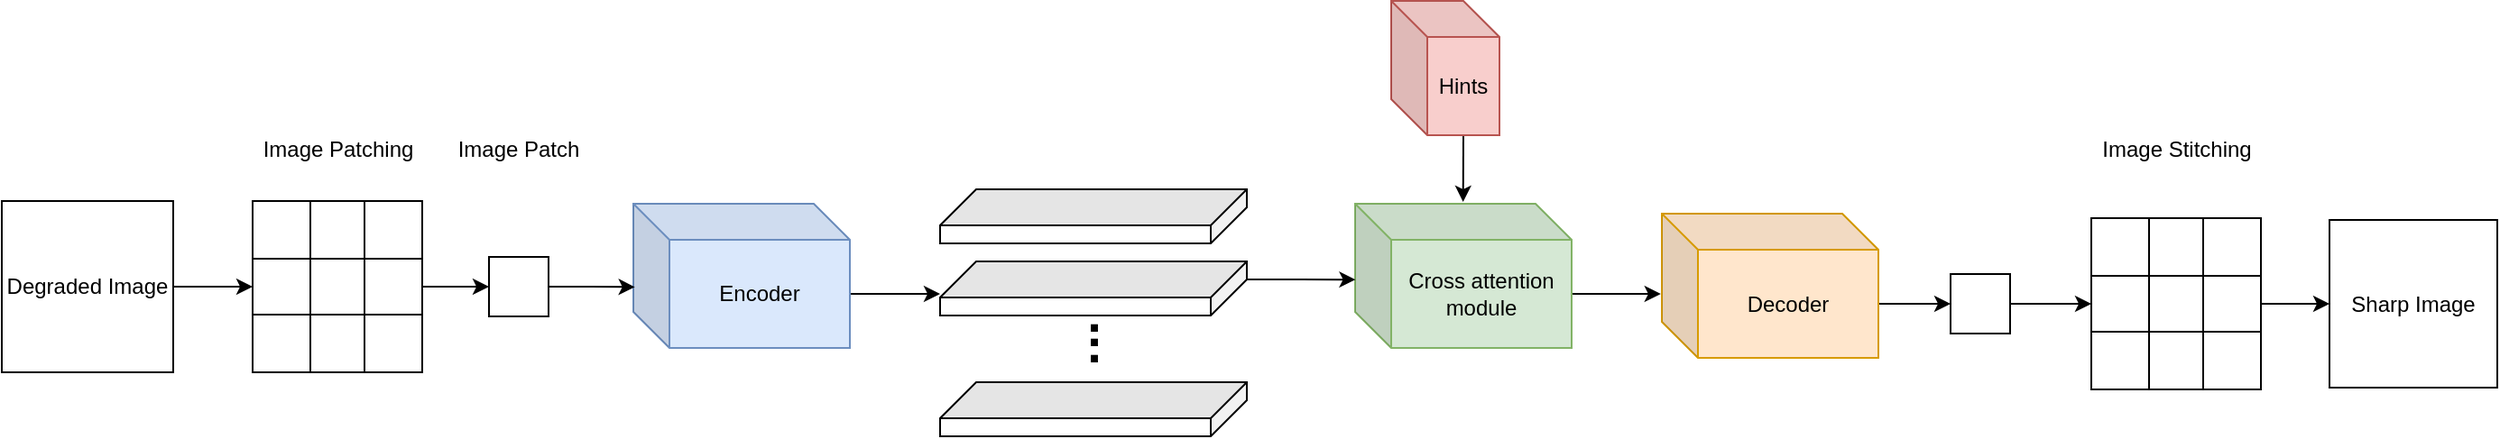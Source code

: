 <mxfile version="28.0.6">
  <diagram name="Page-1" id="1cJhkdwH2HKEm1wBTZuL">
    <mxGraphModel dx="2194" dy="1400" grid="1" gridSize="10" guides="1" tooltips="1" connect="1" arrows="1" fold="1" page="1" pageScale="1" pageWidth="850" pageHeight="1100" math="0" shadow="0">
      <root>
        <mxCell id="0" />
        <mxCell id="1" parent="0" />
        <mxCell id="0LG_3GaAj0TR1XZ5y8be-1" style="edgeStyle=orthogonalEdgeStyle;rounded=0;orthogonalLoop=1;jettySize=auto;html=1;exitX=1;exitY=0.5;exitDx=0;exitDy=0;entryX=0;entryY=0.5;entryDx=0;entryDy=0;" edge="1" parent="1" source="0LG_3GaAj0TR1XZ5y8be-2" target="0LG_3GaAj0TR1XZ5y8be-8">
          <mxGeometry relative="1" as="geometry" />
        </mxCell>
        <mxCell id="0LG_3GaAj0TR1XZ5y8be-2" value="Degraded Image" style="whiteSpace=wrap;html=1;aspect=fixed;" vertex="1" parent="1">
          <mxGeometry x="310" y="509.5" width="95" height="95" as="geometry" />
        </mxCell>
        <mxCell id="0LG_3GaAj0TR1XZ5y8be-3" value="" style="shape=table;startSize=0;container=1;collapsible=0;childLayout=tableLayout;fontSize=16;" vertex="1" parent="1">
          <mxGeometry x="449" y="509.5" width="94" height="95" as="geometry" />
        </mxCell>
        <mxCell id="0LG_3GaAj0TR1XZ5y8be-4" value="" style="shape=tableRow;horizontal=0;startSize=0;swimlaneHead=0;swimlaneBody=0;strokeColor=inherit;top=0;left=0;bottom=0;right=0;collapsible=0;dropTarget=0;fillColor=none;points=[[0,0.5],[1,0.5]];portConstraint=eastwest;fontSize=16;" vertex="1" parent="0LG_3GaAj0TR1XZ5y8be-3">
          <mxGeometry width="94" height="32" as="geometry" />
        </mxCell>
        <mxCell id="0LG_3GaAj0TR1XZ5y8be-5" value="" style="shape=partialRectangle;html=1;whiteSpace=wrap;connectable=0;strokeColor=inherit;overflow=hidden;fillColor=none;top=0;left=0;bottom=0;right=0;pointerEvents=1;fontSize=16;" vertex="1" parent="0LG_3GaAj0TR1XZ5y8be-4">
          <mxGeometry width="32" height="32" as="geometry">
            <mxRectangle width="32" height="32" as="alternateBounds" />
          </mxGeometry>
        </mxCell>
        <mxCell id="0LG_3GaAj0TR1XZ5y8be-6" value="" style="shape=partialRectangle;html=1;whiteSpace=wrap;connectable=0;strokeColor=inherit;overflow=hidden;fillColor=none;top=0;left=0;bottom=0;right=0;pointerEvents=1;fontSize=16;" vertex="1" parent="0LG_3GaAj0TR1XZ5y8be-4">
          <mxGeometry x="32" width="30" height="32" as="geometry">
            <mxRectangle width="30" height="32" as="alternateBounds" />
          </mxGeometry>
        </mxCell>
        <mxCell id="0LG_3GaAj0TR1XZ5y8be-7" value="" style="shape=partialRectangle;html=1;whiteSpace=wrap;connectable=0;strokeColor=inherit;overflow=hidden;fillColor=none;top=0;left=0;bottom=0;right=0;pointerEvents=1;fontSize=16;" vertex="1" parent="0LG_3GaAj0TR1XZ5y8be-4">
          <mxGeometry x="62" width="32" height="32" as="geometry">
            <mxRectangle width="32" height="32" as="alternateBounds" />
          </mxGeometry>
        </mxCell>
        <mxCell id="0LG_3GaAj0TR1XZ5y8be-8" value="" style="shape=tableRow;horizontal=0;startSize=0;swimlaneHead=0;swimlaneBody=0;strokeColor=inherit;top=0;left=0;bottom=0;right=0;collapsible=0;dropTarget=0;fillColor=none;points=[[0,0.5],[1,0.5]];portConstraint=eastwest;fontSize=16;" vertex="1" parent="0LG_3GaAj0TR1XZ5y8be-3">
          <mxGeometry y="32" width="94" height="31" as="geometry" />
        </mxCell>
        <mxCell id="0LG_3GaAj0TR1XZ5y8be-9" value="" style="shape=partialRectangle;html=1;whiteSpace=wrap;connectable=0;strokeColor=inherit;overflow=hidden;fillColor=none;top=0;left=0;bottom=0;right=0;pointerEvents=1;fontSize=16;" vertex="1" parent="0LG_3GaAj0TR1XZ5y8be-8">
          <mxGeometry width="32" height="31" as="geometry">
            <mxRectangle width="32" height="31" as="alternateBounds" />
          </mxGeometry>
        </mxCell>
        <mxCell id="0LG_3GaAj0TR1XZ5y8be-10" value="" style="shape=partialRectangle;html=1;whiteSpace=wrap;connectable=0;strokeColor=inherit;overflow=hidden;fillColor=none;top=0;left=0;bottom=0;right=0;pointerEvents=1;fontSize=16;" vertex="1" parent="0LG_3GaAj0TR1XZ5y8be-8">
          <mxGeometry x="32" width="30" height="31" as="geometry">
            <mxRectangle width="30" height="31" as="alternateBounds" />
          </mxGeometry>
        </mxCell>
        <mxCell id="0LG_3GaAj0TR1XZ5y8be-11" value="" style="shape=partialRectangle;html=1;whiteSpace=wrap;connectable=0;strokeColor=inherit;overflow=hidden;fillColor=none;top=0;left=0;bottom=0;right=0;pointerEvents=1;fontSize=16;" vertex="1" parent="0LG_3GaAj0TR1XZ5y8be-8">
          <mxGeometry x="62" width="32" height="31" as="geometry">
            <mxRectangle width="32" height="31" as="alternateBounds" />
          </mxGeometry>
        </mxCell>
        <mxCell id="0LG_3GaAj0TR1XZ5y8be-12" value="" style="shape=tableRow;horizontal=0;startSize=0;swimlaneHead=0;swimlaneBody=0;strokeColor=inherit;top=0;left=0;bottom=0;right=0;collapsible=0;dropTarget=0;fillColor=none;points=[[0,0.5],[1,0.5]];portConstraint=eastwest;fontSize=16;" vertex="1" parent="0LG_3GaAj0TR1XZ5y8be-3">
          <mxGeometry y="63" width="94" height="32" as="geometry" />
        </mxCell>
        <mxCell id="0LG_3GaAj0TR1XZ5y8be-13" value="" style="shape=partialRectangle;html=1;whiteSpace=wrap;connectable=0;strokeColor=inherit;overflow=hidden;fillColor=none;top=0;left=0;bottom=0;right=0;pointerEvents=1;fontSize=16;" vertex="1" parent="0LG_3GaAj0TR1XZ5y8be-12">
          <mxGeometry width="32" height="32" as="geometry">
            <mxRectangle width="32" height="32" as="alternateBounds" />
          </mxGeometry>
        </mxCell>
        <mxCell id="0LG_3GaAj0TR1XZ5y8be-14" value="" style="shape=partialRectangle;html=1;whiteSpace=wrap;connectable=0;strokeColor=inherit;overflow=hidden;fillColor=none;top=0;left=0;bottom=0;right=0;pointerEvents=1;fontSize=16;" vertex="1" parent="0LG_3GaAj0TR1XZ5y8be-12">
          <mxGeometry x="32" width="30" height="32" as="geometry">
            <mxRectangle width="30" height="32" as="alternateBounds" />
          </mxGeometry>
        </mxCell>
        <mxCell id="0LG_3GaAj0TR1XZ5y8be-15" value="" style="shape=partialRectangle;html=1;whiteSpace=wrap;connectable=0;strokeColor=inherit;overflow=hidden;fillColor=none;top=0;left=0;bottom=0;right=0;pointerEvents=1;fontSize=16;" vertex="1" parent="0LG_3GaAj0TR1XZ5y8be-12">
          <mxGeometry x="62" width="32" height="32" as="geometry">
            <mxRectangle width="32" height="32" as="alternateBounds" />
          </mxGeometry>
        </mxCell>
        <mxCell id="0LG_3GaAj0TR1XZ5y8be-16" value="" style="whiteSpace=wrap;html=1;aspect=fixed;" vertex="1" parent="1">
          <mxGeometry x="580" y="540.5" width="33" height="33" as="geometry" />
        </mxCell>
        <mxCell id="0LG_3GaAj0TR1XZ5y8be-17" style="edgeStyle=orthogonalEdgeStyle;rounded=0;orthogonalLoop=1;jettySize=auto;html=1;exitX=0;exitY=0;exitDx=120;exitDy=50;exitPerimeter=0;" edge="1" parent="1" source="0LG_3GaAj0TR1XZ5y8be-18">
          <mxGeometry relative="1" as="geometry">
            <mxPoint x="830" y="561" as="targetPoint" />
          </mxGeometry>
        </mxCell>
        <mxCell id="0LG_3GaAj0TR1XZ5y8be-18" value="Encoder" style="shape=cube;whiteSpace=wrap;html=1;boundedLbl=1;backgroundOutline=1;darkOpacity=0.05;darkOpacity2=0.1;fillColor=#dae8fc;strokeColor=#6c8ebf;" vertex="1" parent="1">
          <mxGeometry x="660" y="511" width="120" height="80" as="geometry" />
        </mxCell>
        <mxCell id="0LG_3GaAj0TR1XZ5y8be-20" value="Sharp Image" style="whiteSpace=wrap;html=1;aspect=fixed;" vertex="1" parent="1">
          <mxGeometry x="1600" y="520" width="93" height="93" as="geometry" />
        </mxCell>
        <mxCell id="0LG_3GaAj0TR1XZ5y8be-26" style="edgeStyle=orthogonalEdgeStyle;rounded=0;orthogonalLoop=1;jettySize=auto;html=1;exitX=1;exitY=0.5;exitDx=0;exitDy=0;entryX=0.007;entryY=0.578;entryDx=0;entryDy=0;entryPerimeter=0;" edge="1" parent="1" source="0LG_3GaAj0TR1XZ5y8be-16" target="0LG_3GaAj0TR1XZ5y8be-18">
          <mxGeometry relative="1" as="geometry" />
        </mxCell>
        <mxCell id="0LG_3GaAj0TR1XZ5y8be-27" value="" style="shape=table;startSize=0;container=1;collapsible=0;childLayout=tableLayout;fontSize=16;" vertex="1" parent="1">
          <mxGeometry x="1468" y="519" width="94" height="95" as="geometry" />
        </mxCell>
        <mxCell id="0LG_3GaAj0TR1XZ5y8be-28" value="" style="shape=tableRow;horizontal=0;startSize=0;swimlaneHead=0;swimlaneBody=0;strokeColor=inherit;top=0;left=0;bottom=0;right=0;collapsible=0;dropTarget=0;fillColor=none;points=[[0,0.5],[1,0.5]];portConstraint=eastwest;fontSize=16;" vertex="1" parent="0LG_3GaAj0TR1XZ5y8be-27">
          <mxGeometry width="94" height="32" as="geometry" />
        </mxCell>
        <mxCell id="0LG_3GaAj0TR1XZ5y8be-29" value="" style="shape=partialRectangle;html=1;whiteSpace=wrap;connectable=0;strokeColor=inherit;overflow=hidden;fillColor=none;top=0;left=0;bottom=0;right=0;pointerEvents=1;fontSize=16;" vertex="1" parent="0LG_3GaAj0TR1XZ5y8be-28">
          <mxGeometry width="32" height="32" as="geometry">
            <mxRectangle width="32" height="32" as="alternateBounds" />
          </mxGeometry>
        </mxCell>
        <mxCell id="0LG_3GaAj0TR1XZ5y8be-30" value="" style="shape=partialRectangle;html=1;whiteSpace=wrap;connectable=0;strokeColor=inherit;overflow=hidden;fillColor=none;top=0;left=0;bottom=0;right=0;pointerEvents=1;fontSize=16;" vertex="1" parent="0LG_3GaAj0TR1XZ5y8be-28">
          <mxGeometry x="32" width="30" height="32" as="geometry">
            <mxRectangle width="30" height="32" as="alternateBounds" />
          </mxGeometry>
        </mxCell>
        <mxCell id="0LG_3GaAj0TR1XZ5y8be-31" value="" style="shape=partialRectangle;html=1;whiteSpace=wrap;connectable=0;strokeColor=inherit;overflow=hidden;fillColor=none;top=0;left=0;bottom=0;right=0;pointerEvents=1;fontSize=16;" vertex="1" parent="0LG_3GaAj0TR1XZ5y8be-28">
          <mxGeometry x="62" width="32" height="32" as="geometry">
            <mxRectangle width="32" height="32" as="alternateBounds" />
          </mxGeometry>
        </mxCell>
        <mxCell id="0LG_3GaAj0TR1XZ5y8be-32" value="" style="shape=tableRow;horizontal=0;startSize=0;swimlaneHead=0;swimlaneBody=0;strokeColor=inherit;top=0;left=0;bottom=0;right=0;collapsible=0;dropTarget=0;fillColor=none;points=[[0,0.5],[1,0.5]];portConstraint=eastwest;fontSize=16;" vertex="1" parent="0LG_3GaAj0TR1XZ5y8be-27">
          <mxGeometry y="32" width="94" height="31" as="geometry" />
        </mxCell>
        <mxCell id="0LG_3GaAj0TR1XZ5y8be-33" value="" style="shape=partialRectangle;html=1;whiteSpace=wrap;connectable=0;strokeColor=inherit;overflow=hidden;fillColor=none;top=0;left=0;bottom=0;right=0;pointerEvents=1;fontSize=16;" vertex="1" parent="0LG_3GaAj0TR1XZ5y8be-32">
          <mxGeometry width="32" height="31" as="geometry">
            <mxRectangle width="32" height="31" as="alternateBounds" />
          </mxGeometry>
        </mxCell>
        <mxCell id="0LG_3GaAj0TR1XZ5y8be-34" value="" style="shape=partialRectangle;html=1;whiteSpace=wrap;connectable=0;strokeColor=inherit;overflow=hidden;fillColor=none;top=0;left=0;bottom=0;right=0;pointerEvents=1;fontSize=16;" vertex="1" parent="0LG_3GaAj0TR1XZ5y8be-32">
          <mxGeometry x="32" width="30" height="31" as="geometry">
            <mxRectangle width="30" height="31" as="alternateBounds" />
          </mxGeometry>
        </mxCell>
        <mxCell id="0LG_3GaAj0TR1XZ5y8be-35" value="" style="shape=partialRectangle;html=1;whiteSpace=wrap;connectable=0;strokeColor=inherit;overflow=hidden;fillColor=none;top=0;left=0;bottom=0;right=0;pointerEvents=1;fontSize=16;" vertex="1" parent="0LG_3GaAj0TR1XZ5y8be-32">
          <mxGeometry x="62" width="32" height="31" as="geometry">
            <mxRectangle width="32" height="31" as="alternateBounds" />
          </mxGeometry>
        </mxCell>
        <mxCell id="0LG_3GaAj0TR1XZ5y8be-36" value="" style="shape=tableRow;horizontal=0;startSize=0;swimlaneHead=0;swimlaneBody=0;strokeColor=inherit;top=0;left=0;bottom=0;right=0;collapsible=0;dropTarget=0;fillColor=none;points=[[0,0.5],[1,0.5]];portConstraint=eastwest;fontSize=16;" vertex="1" parent="0LG_3GaAj0TR1XZ5y8be-27">
          <mxGeometry y="63" width="94" height="32" as="geometry" />
        </mxCell>
        <mxCell id="0LG_3GaAj0TR1XZ5y8be-37" value="" style="shape=partialRectangle;html=1;whiteSpace=wrap;connectable=0;strokeColor=inherit;overflow=hidden;fillColor=none;top=0;left=0;bottom=0;right=0;pointerEvents=1;fontSize=16;" vertex="1" parent="0LG_3GaAj0TR1XZ5y8be-36">
          <mxGeometry width="32" height="32" as="geometry">
            <mxRectangle width="32" height="32" as="alternateBounds" />
          </mxGeometry>
        </mxCell>
        <mxCell id="0LG_3GaAj0TR1XZ5y8be-38" value="" style="shape=partialRectangle;html=1;whiteSpace=wrap;connectable=0;strokeColor=inherit;overflow=hidden;fillColor=none;top=0;left=0;bottom=0;right=0;pointerEvents=1;fontSize=16;" vertex="1" parent="0LG_3GaAj0TR1XZ5y8be-36">
          <mxGeometry x="32" width="30" height="32" as="geometry">
            <mxRectangle width="30" height="32" as="alternateBounds" />
          </mxGeometry>
        </mxCell>
        <mxCell id="0LG_3GaAj0TR1XZ5y8be-39" value="" style="shape=partialRectangle;html=1;whiteSpace=wrap;connectable=0;strokeColor=inherit;overflow=hidden;fillColor=none;top=0;left=0;bottom=0;right=0;pointerEvents=1;fontSize=16;" vertex="1" parent="0LG_3GaAj0TR1XZ5y8be-36">
          <mxGeometry x="62" width="32" height="32" as="geometry">
            <mxRectangle width="32" height="32" as="alternateBounds" />
          </mxGeometry>
        </mxCell>
        <mxCell id="0LG_3GaAj0TR1XZ5y8be-40" value="Image Stitching" style="text;html=1;align=center;verticalAlign=middle;resizable=0;points=[];autosize=1;strokeColor=none;fillColor=none;" vertex="1" parent="1">
          <mxGeometry x="1460" y="465.5" width="110" height="30" as="geometry" />
        </mxCell>
        <mxCell id="0LG_3GaAj0TR1XZ5y8be-41" value="Image Patching" style="text;html=1;align=center;verticalAlign=middle;resizable=0;points=[];autosize=1;strokeColor=none;fillColor=none;" vertex="1" parent="1">
          <mxGeometry x="441" y="465.5" width="110" height="30" as="geometry" />
        </mxCell>
        <mxCell id="0LG_3GaAj0TR1XZ5y8be-60" style="edgeStyle=orthogonalEdgeStyle;rounded=0;orthogonalLoop=1;jettySize=auto;html=1;exitX=0;exitY=0;exitDx=120.0;exitDy=50;exitPerimeter=0;entryX=0;entryY=0.5;entryDx=0;entryDy=0;" edge="1" parent="1" source="0LG_3GaAj0TR1XZ5y8be-43" target="0LG_3GaAj0TR1XZ5y8be-53">
          <mxGeometry relative="1" as="geometry" />
        </mxCell>
        <mxCell id="0LG_3GaAj0TR1XZ5y8be-43" value="Decoder" style="shape=cube;whiteSpace=wrap;html=1;boundedLbl=1;backgroundOutline=1;darkOpacity=0.05;darkOpacity2=0.1;fillColor=#ffe6cc;strokeColor=#d79b00;" vertex="1" parent="1">
          <mxGeometry x="1230" y="516.5" width="120" height="80" as="geometry" />
        </mxCell>
        <mxCell id="0LG_3GaAj0TR1XZ5y8be-45" value="" style="shape=cube;whiteSpace=wrap;html=1;boundedLbl=1;backgroundOutline=1;darkOpacity=0.05;darkOpacity2=0.1;rotation=90;" vertex="1" parent="1">
          <mxGeometry x="900" y="433" width="30" height="170" as="geometry" />
        </mxCell>
        <mxCell id="0LG_3GaAj0TR1XZ5y8be-46" value="" style="shape=cube;whiteSpace=wrap;html=1;boundedLbl=1;backgroundOutline=1;darkOpacity=0.05;darkOpacity2=0.1;rotation=90;" vertex="1" parent="1">
          <mxGeometry x="900" y="473" width="30" height="170" as="geometry" />
        </mxCell>
        <mxCell id="0LG_3GaAj0TR1XZ5y8be-47" value="" style="shape=cube;whiteSpace=wrap;html=1;boundedLbl=1;backgroundOutline=1;darkOpacity=0.05;darkOpacity2=0.1;rotation=90;" vertex="1" parent="1">
          <mxGeometry x="900" y="540" width="30" height="170" as="geometry" />
        </mxCell>
        <mxCell id="0LG_3GaAj0TR1XZ5y8be-57" style="edgeStyle=orthogonalEdgeStyle;rounded=0;orthogonalLoop=1;jettySize=auto;html=1;exitX=0;exitY=0;exitDx=120.0;exitDy=50;exitPerimeter=0;entryX=-0.005;entryY=0.557;entryDx=0;entryDy=0;entryPerimeter=0;" edge="1" parent="1" source="0LG_3GaAj0TR1XZ5y8be-48" target="0LG_3GaAj0TR1XZ5y8be-43">
          <mxGeometry relative="1" as="geometry">
            <mxPoint x="1200" y="590" as="targetPoint" />
          </mxGeometry>
        </mxCell>
        <mxCell id="0LG_3GaAj0TR1XZ5y8be-48" value="Cross attention module" style="shape=cube;whiteSpace=wrap;html=1;boundedLbl=1;backgroundOutline=1;darkOpacity=0.05;darkOpacity2=0.1;fillColor=#d5e8d4;strokeColor=#82b366;" vertex="1" parent="1">
          <mxGeometry x="1060" y="511" width="120" height="80" as="geometry" />
        </mxCell>
        <mxCell id="0LG_3GaAj0TR1XZ5y8be-49" style="edgeStyle=orthogonalEdgeStyle;rounded=0;orthogonalLoop=1;jettySize=auto;html=1;exitX=0;exitY=0;exitDx=10;exitDy=0;exitPerimeter=0;entryX=0.002;entryY=0.526;entryDx=0;entryDy=0;entryPerimeter=0;" edge="1" parent="1" source="0LG_3GaAj0TR1XZ5y8be-46" target="0LG_3GaAj0TR1XZ5y8be-48">
          <mxGeometry relative="1" as="geometry">
            <mxPoint x="1091" y="551" as="targetPoint" />
          </mxGeometry>
        </mxCell>
        <mxCell id="0LG_3GaAj0TR1XZ5y8be-58" style="edgeStyle=orthogonalEdgeStyle;rounded=0;orthogonalLoop=1;jettySize=auto;html=1;exitX=1;exitY=0.5;exitDx=0;exitDy=0;entryX=0;entryY=0.5;entryDx=0;entryDy=0;" edge="1" parent="1" source="0LG_3GaAj0TR1XZ5y8be-53" target="0LG_3GaAj0TR1XZ5y8be-32">
          <mxGeometry relative="1" as="geometry" />
        </mxCell>
        <mxCell id="0LG_3GaAj0TR1XZ5y8be-53" value="" style="whiteSpace=wrap;html=1;aspect=fixed;" vertex="1" parent="1">
          <mxGeometry x="1390" y="550" width="33" height="33" as="geometry" />
        </mxCell>
        <mxCell id="0LG_3GaAj0TR1XZ5y8be-59" style="edgeStyle=orthogonalEdgeStyle;rounded=0;orthogonalLoop=1;jettySize=auto;html=1;exitX=1;exitY=0.5;exitDx=0;exitDy=0;entryX=0;entryY=0.5;entryDx=0;entryDy=0;" edge="1" parent="1" source="0LG_3GaAj0TR1XZ5y8be-32" target="0LG_3GaAj0TR1XZ5y8be-20">
          <mxGeometry relative="1" as="geometry" />
        </mxCell>
        <mxCell id="0LG_3GaAj0TR1XZ5y8be-62" style="edgeStyle=orthogonalEdgeStyle;rounded=0;orthogonalLoop=1;jettySize=auto;html=1;exitX=1;exitY=0.5;exitDx=0;exitDy=0;entryX=0;entryY=0.5;entryDx=0;entryDy=0;" edge="1" parent="1" source="0LG_3GaAj0TR1XZ5y8be-8" target="0LG_3GaAj0TR1XZ5y8be-16">
          <mxGeometry relative="1" as="geometry">
            <mxPoint x="570.0" y="557.25" as="targetPoint" />
          </mxGeometry>
        </mxCell>
        <mxCell id="0LG_3GaAj0TR1XZ5y8be-64" style="edgeStyle=orthogonalEdgeStyle;rounded=0;orthogonalLoop=1;jettySize=auto;html=1;exitX=0;exitY=0;exitDx=40;exitDy=74.5;exitPerimeter=0;" edge="1" parent="1" source="0LG_3GaAj0TR1XZ5y8be-63">
          <mxGeometry relative="1" as="geometry">
            <mxPoint x="1119.857" y="510" as="targetPoint" />
          </mxGeometry>
        </mxCell>
        <mxCell id="0LG_3GaAj0TR1XZ5y8be-63" value="Hints" style="shape=cube;whiteSpace=wrap;html=1;boundedLbl=1;backgroundOutline=1;darkOpacity=0.05;darkOpacity2=0.1;fillColor=#f8cecc;strokeColor=#b85450;" vertex="1" parent="1">
          <mxGeometry x="1080" y="398.5" width="60" height="74.5" as="geometry" />
        </mxCell>
        <mxCell id="0LG_3GaAj0TR1XZ5y8be-65" value="&lt;span style=&quot;font-size: 28px;&quot;&gt;&lt;b&gt;.&lt;/b&gt;&lt;/span&gt;" style="text;html=1;align=center;verticalAlign=middle;resizable=0;points=[];autosize=1;strokeColor=none;fillColor=none;" vertex="1" parent="1">
          <mxGeometry x="900" y="546.5" width="30" height="50" as="geometry" />
        </mxCell>
        <mxCell id="0LG_3GaAj0TR1XZ5y8be-66" value="&lt;span style=&quot;font-size: 28px;&quot;&gt;&lt;b&gt;.&lt;/b&gt;&lt;/span&gt;" style="text;html=1;align=center;verticalAlign=middle;resizable=0;points=[];autosize=1;strokeColor=none;fillColor=none;" vertex="1" parent="1">
          <mxGeometry x="900" y="554.5" width="30" height="50" as="geometry" />
        </mxCell>
        <mxCell id="0LG_3GaAj0TR1XZ5y8be-67" value="&lt;span style=&quot;font-size: 28px;&quot;&gt;&lt;b&gt;.&lt;/b&gt;&lt;/span&gt;" style="text;html=1;align=center;verticalAlign=middle;resizable=0;points=[];autosize=1;strokeColor=none;fillColor=none;" vertex="1" parent="1">
          <mxGeometry x="900" y="564" width="30" height="50" as="geometry" />
        </mxCell>
        <mxCell id="0LG_3GaAj0TR1XZ5y8be-68" value="Image Patch" style="text;html=1;align=center;verticalAlign=middle;resizable=0;points=[];autosize=1;strokeColor=none;fillColor=none;" vertex="1" parent="1">
          <mxGeometry x="551" y="465.5" width="90" height="30" as="geometry" />
        </mxCell>
      </root>
    </mxGraphModel>
  </diagram>
</mxfile>
